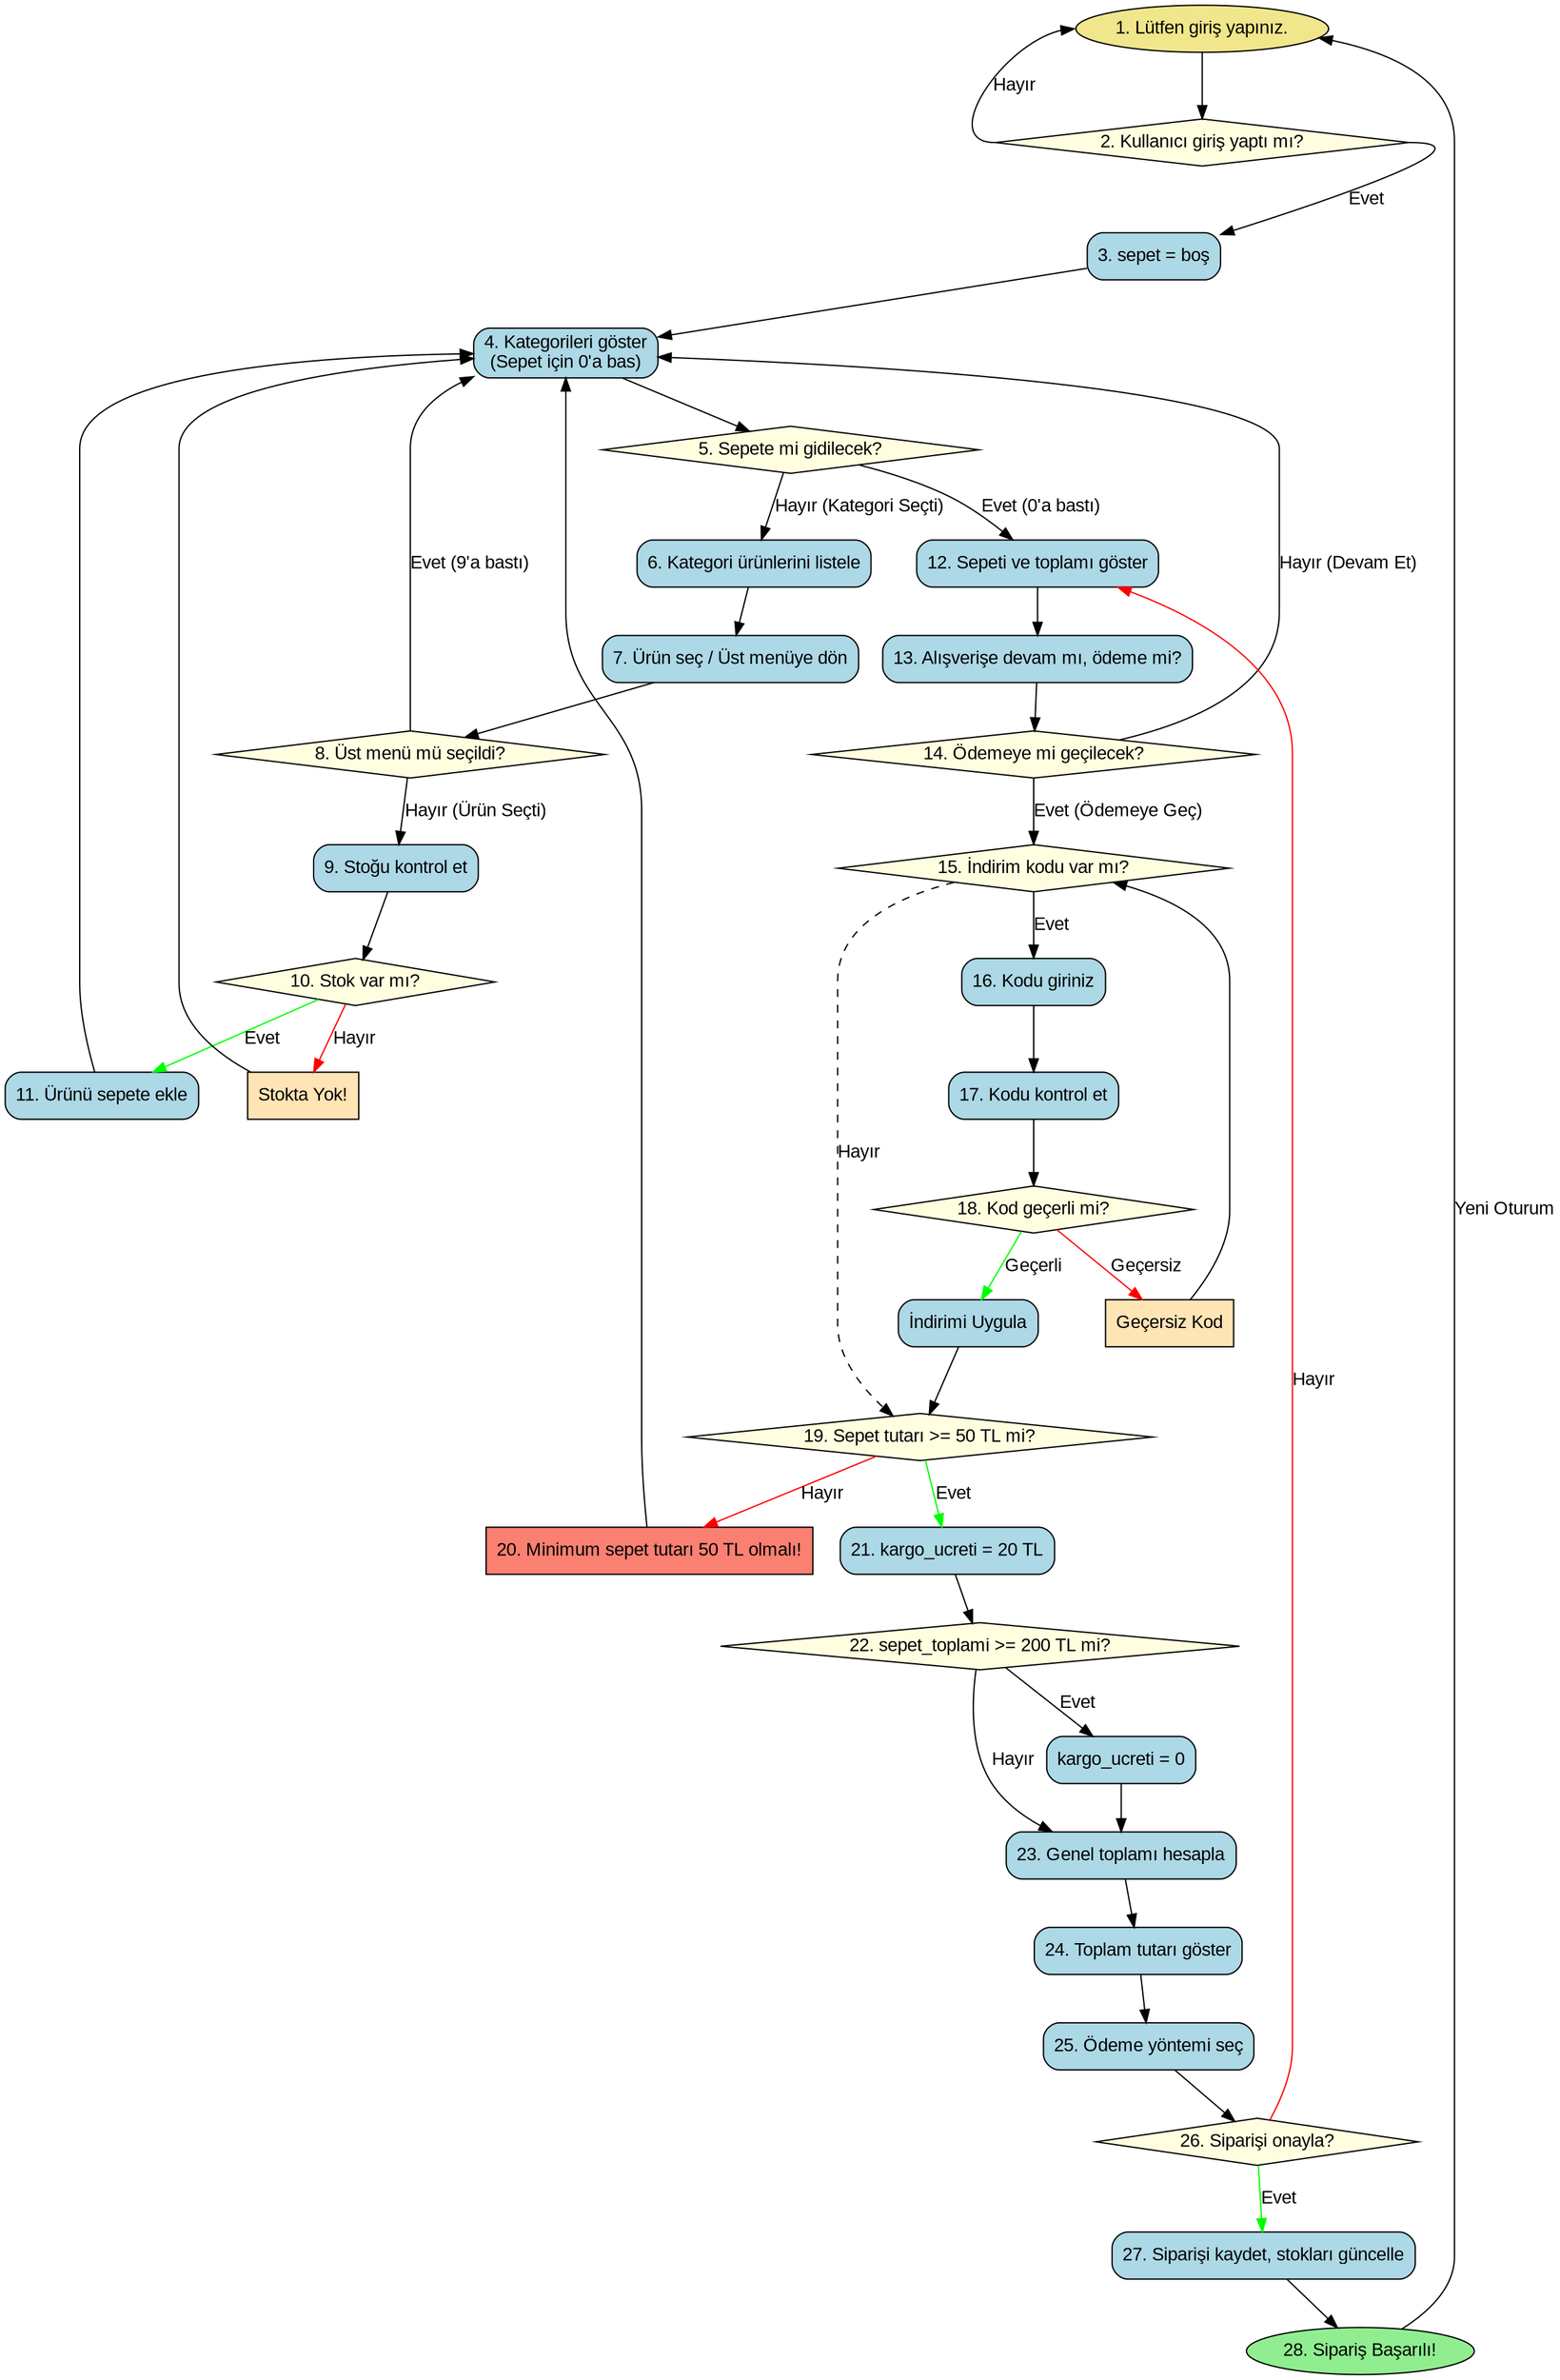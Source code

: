 digraph Shopping_Cart_Flowchart {
    // Grafik ayarları
    rankdir=TB;
    node [shape=box, style="rounded,filled", fillcolor=lightblue, fontname="Arial"];
    edge [fontname="Arial"];

    // Başlangıç ve Kullanıcı Girişi
    LoginPrompt [label="1. Lütfen giriş yapınız.", shape=ellipse, style=filled, fillcolor=khaki];
    CheckLogin [label="2. Kullanıcı giriş yaptı mı?", shape=diamond, style=filled, fillcolor=lightyellow];
    InitCart [label="3. sepet = boş"];

    // Ürün Gezinme ve Ekleme
    ShowCategories [label="4. Kategorileri göster\n(Sepet için 0'a bas)"];
    CategoryChoice [label="5. Sepete mi gidilecek?", shape=diamond, style=filled, fillcolor=lightyellow];
    ListProducts [label="6. Kategori ürünlerini listele"];
    ProductChoice [label="7. Ürün seç / Üst menüye dön"];
    CheckProductChoice [label="8. Üst menü mü seçildi?", shape=diamond, style=filled, fillcolor=lightyellow];
    CheckStock [label="9. Stoğu kontrol et"];
    IsStockAvailable [label="10. Stok var mı?", shape=diamond, style=filled, fillcolor=lightyellow];
    AddToCart [label="11. Ürünü sepete ekle"];
    OutOfStockMsg [label="Stokta Yok!", shape=box, style=filled, fillcolor=moccasin];

    // Sepet ve Ödeme Başlangıcı
    ViewCart [label="12. Sepeti ve toplamı göster"];
    AskCheckout [label="13. Alışverişe devam mı, ödeme mi?"];
    CheckCheckout [label="14. Ödemeye mi geçilecek?", shape=diamond, style=filled, fillcolor=lightyellow];

    // İndirim, Minimum Tutar ve Kargo
    AskDiscount [label="15. İndirim kodu var mı?", shape=diamond, style=filled, fillcolor=lightyellow];
    EnterDiscount [label="16. Kodu giriniz"];
    ValidateDiscount [label="17. Kodu kontrol et"];
    IsDiscountValid [label="18. Kod geçerli mi?", shape=diamond, style=filled, fillcolor=lightyellow];
    ApplyDiscount [label="İndirimi Uygula"];
    InvalidDiscountMsg [label="Geçersiz Kod", shape=box, style=filled, fillcolor=moccasin];
    CheckMinTotal [label="19. Sepet tutarı >= 50 TL mi?", shape=diamond, style=filled, fillcolor=lightyellow];
    MinTotalError [label="20. Minimum sepet tutarı 50 TL olmalı!", shape=box, style=filled, fillcolor=salmon];
    SetShipping [label="21. kargo_ucreti = 20 TL"];
    CheckFreeShipping [label="22. sepet_toplami >= 200 TL mi?", shape=diamond, style=filled, fillcolor=lightyellow];
    SetFreeShipping [label="kargo_ucreti = 0"];
    
    // Sipariş Onay
    CalculateTotal [label="23. Genel toplamı hesapla"];
    ShowTotal [label="24. Toplam tutarı göster"];
    ChoosePayment [label="25. Ödeme yöntemi seç"];
    ConfirmOrder [label="26. Siparişi onayla?", shape=diamond, style=filled, fillcolor=lightyellow];
    ProcessOrder [label="27. Siparişi kaydet, stokları güncelle"];
    OrderSuccess [label="28. Sipariş Başarılı!", shape=ellipse, style=filled, fillcolor=lightgreen];

    // Oklar (Akış Yönleri)
    LoginPrompt -> CheckLogin;
    CheckLogin:e -> InitCart [label="Evet"];
    CheckLogin:w -> LoginPrompt:w [label="Hayır"];
    InitCart -> ShowCategories;

    ShowCategories -> CategoryChoice;
    CategoryChoice -> ListProducts [label="Hayır (Kategori Seçti)"];
    CategoryChoice -> ViewCart [label="Evet (0'a bastı)"];
    ListProducts -> ProductChoice;
    ProductChoice -> CheckProductChoice;
    CheckProductChoice -> ShowCategories [label="Evet (9'a bastı)"];
    CheckProductChoice -> CheckStock [label="Hayır (Ürün Seçti)"];
    
    CheckStock -> IsStockAvailable;
    IsStockAvailable -> AddToCart [label="Evet", color=green];
    IsStockAvailable -> OutOfStockMsg [label="Hayır", color=red];
    OutOfStockMsg -> ShowCategories;
    AddToCart -> ShowCategories;

    ViewCart -> AskCheckout;
    AskCheckout -> CheckCheckout;
    CheckCheckout -> ShowCategories [label="Hayır (Devam Et)"];
    CheckCheckout -> AskDiscount [label="Evet (Ödemeye Geç)"];

    AskDiscount -> EnterDiscount [label="Evet"];
    AskDiscount -> CheckMinTotal [label="Hayır", style=dashed];
    EnterDiscount -> ValidateDiscount;
    ValidateDiscount -> IsDiscountValid;
    IsDiscountValid -> ApplyDiscount [label="Geçerli", color=green];
    IsDiscountValid -> InvalidDiscountMsg [label="Geçersiz", color=red];
    InvalidDiscountMsg -> AskDiscount;
    ApplyDiscount -> CheckMinTotal;

    CheckMinTotal -> SetShipping [label="Evet", color=green];
    CheckMinTotal -> MinTotalError [label="Hayır", color=red];
    MinTotalError -> ShowCategories;
    
    SetShipping -> CheckFreeShipping;
    CheckFreeShipping -> SetFreeShipping [label="Evet"];
    CheckFreeShipping -> CalculateTotal [label="Hayır"];
    SetFreeShipping -> CalculateTotal;
    
    CalculateTotal -> ShowTotal -> ChoosePayment -> ConfirmOrder;
    ConfirmOrder -> ProcessOrder [label="Evet", color=green];
    ConfirmOrder -> ViewCart [label="Hayır", color=red];
    ProcessOrder -> OrderSuccess;
    OrderSuccess -> LoginPrompt [label="Yeni Oturum"];
}
